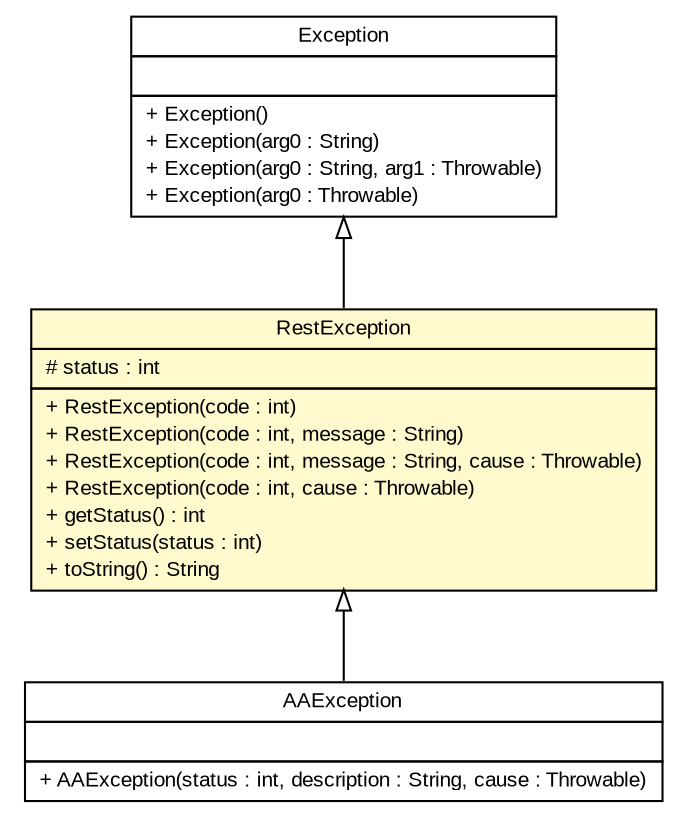 #!/usr/local/bin/dot
#
# Class diagram 
# Generated by UmlGraph version 4.6 (http://www.spinellis.gr/sw/umlgraph)
#

digraph G {
	edge [fontname="arial",fontsize=10,labelfontname="arial",labelfontsize=10];
	node [fontname="arial",fontsize=10,shape=plaintext];
	// org.opentox.aa.exception.AAException
	c827 [label=<<table border="0" cellborder="1" cellspacing="0" cellpadding="2" port="p" href="../aa/exception/AAException.html">
		<tr><td><table border="0" cellspacing="0" cellpadding="1">
			<tr><td> AAException </td></tr>
		</table></td></tr>
		<tr><td><table border="0" cellspacing="0" cellpadding="1">
			<tr><td align="left">  </td></tr>
		</table></td></tr>
		<tr><td><table border="0" cellspacing="0" cellpadding="1">
			<tr><td align="left"> + AAException(status : int, description : String, cause : Throwable) </td></tr>
		</table></td></tr>
		</table>>, fontname="arial", fontcolor="black", fontsize=10.0];
	// org.opentox.rest.RestException
	c841 [label=<<table border="0" cellborder="1" cellspacing="0" cellpadding="2" port="p" bgcolor="lemonChiffon" href="./RestException.html">
		<tr><td><table border="0" cellspacing="0" cellpadding="1">
			<tr><td> RestException </td></tr>
		</table></td></tr>
		<tr><td><table border="0" cellspacing="0" cellpadding="1">
			<tr><td align="left"> # status : int </td></tr>
		</table></td></tr>
		<tr><td><table border="0" cellspacing="0" cellpadding="1">
			<tr><td align="left"> + RestException(code : int) </td></tr>
			<tr><td align="left"> + RestException(code : int, message : String) </td></tr>
			<tr><td align="left"> + RestException(code : int, message : String, cause : Throwable) </td></tr>
			<tr><td align="left"> + RestException(code : int, cause : Throwable) </td></tr>
			<tr><td align="left"> + getStatus() : int </td></tr>
			<tr><td align="left"> + setStatus(status : int) </td></tr>
			<tr><td align="left"> + toString() : String </td></tr>
		</table></td></tr>
		</table>>, fontname="arial", fontcolor="black", fontsize=10.0];
	//org.opentox.aa.exception.AAException extends org.opentox.rest.RestException
	c841:p -> c827:p [dir=back,arrowtail=empty];
	//org.opentox.rest.RestException extends java.lang.Exception
	c843:p -> c841:p [dir=back,arrowtail=empty];
	// java.lang.Exception
	c843 [label=<<table border="0" cellborder="1" cellspacing="0" cellpadding="2" port="p" href="http://java.sun.com/javase/6/docs/api/java/lang/Exception.html">
		<tr><td><table border="0" cellspacing="0" cellpadding="1">
			<tr><td> Exception </td></tr>
		</table></td></tr>
		<tr><td><table border="0" cellspacing="0" cellpadding="1">
			<tr><td align="left">  </td></tr>
		</table></td></tr>
		<tr><td><table border="0" cellspacing="0" cellpadding="1">
			<tr><td align="left"> + Exception() </td></tr>
			<tr><td align="left"> + Exception(arg0 : String) </td></tr>
			<tr><td align="left"> + Exception(arg0 : String, arg1 : Throwable) </td></tr>
			<tr><td align="left"> + Exception(arg0 : Throwable) </td></tr>
		</table></td></tr>
		</table>>, fontname="arial", fontcolor="black", fontsize=10.0];
}

